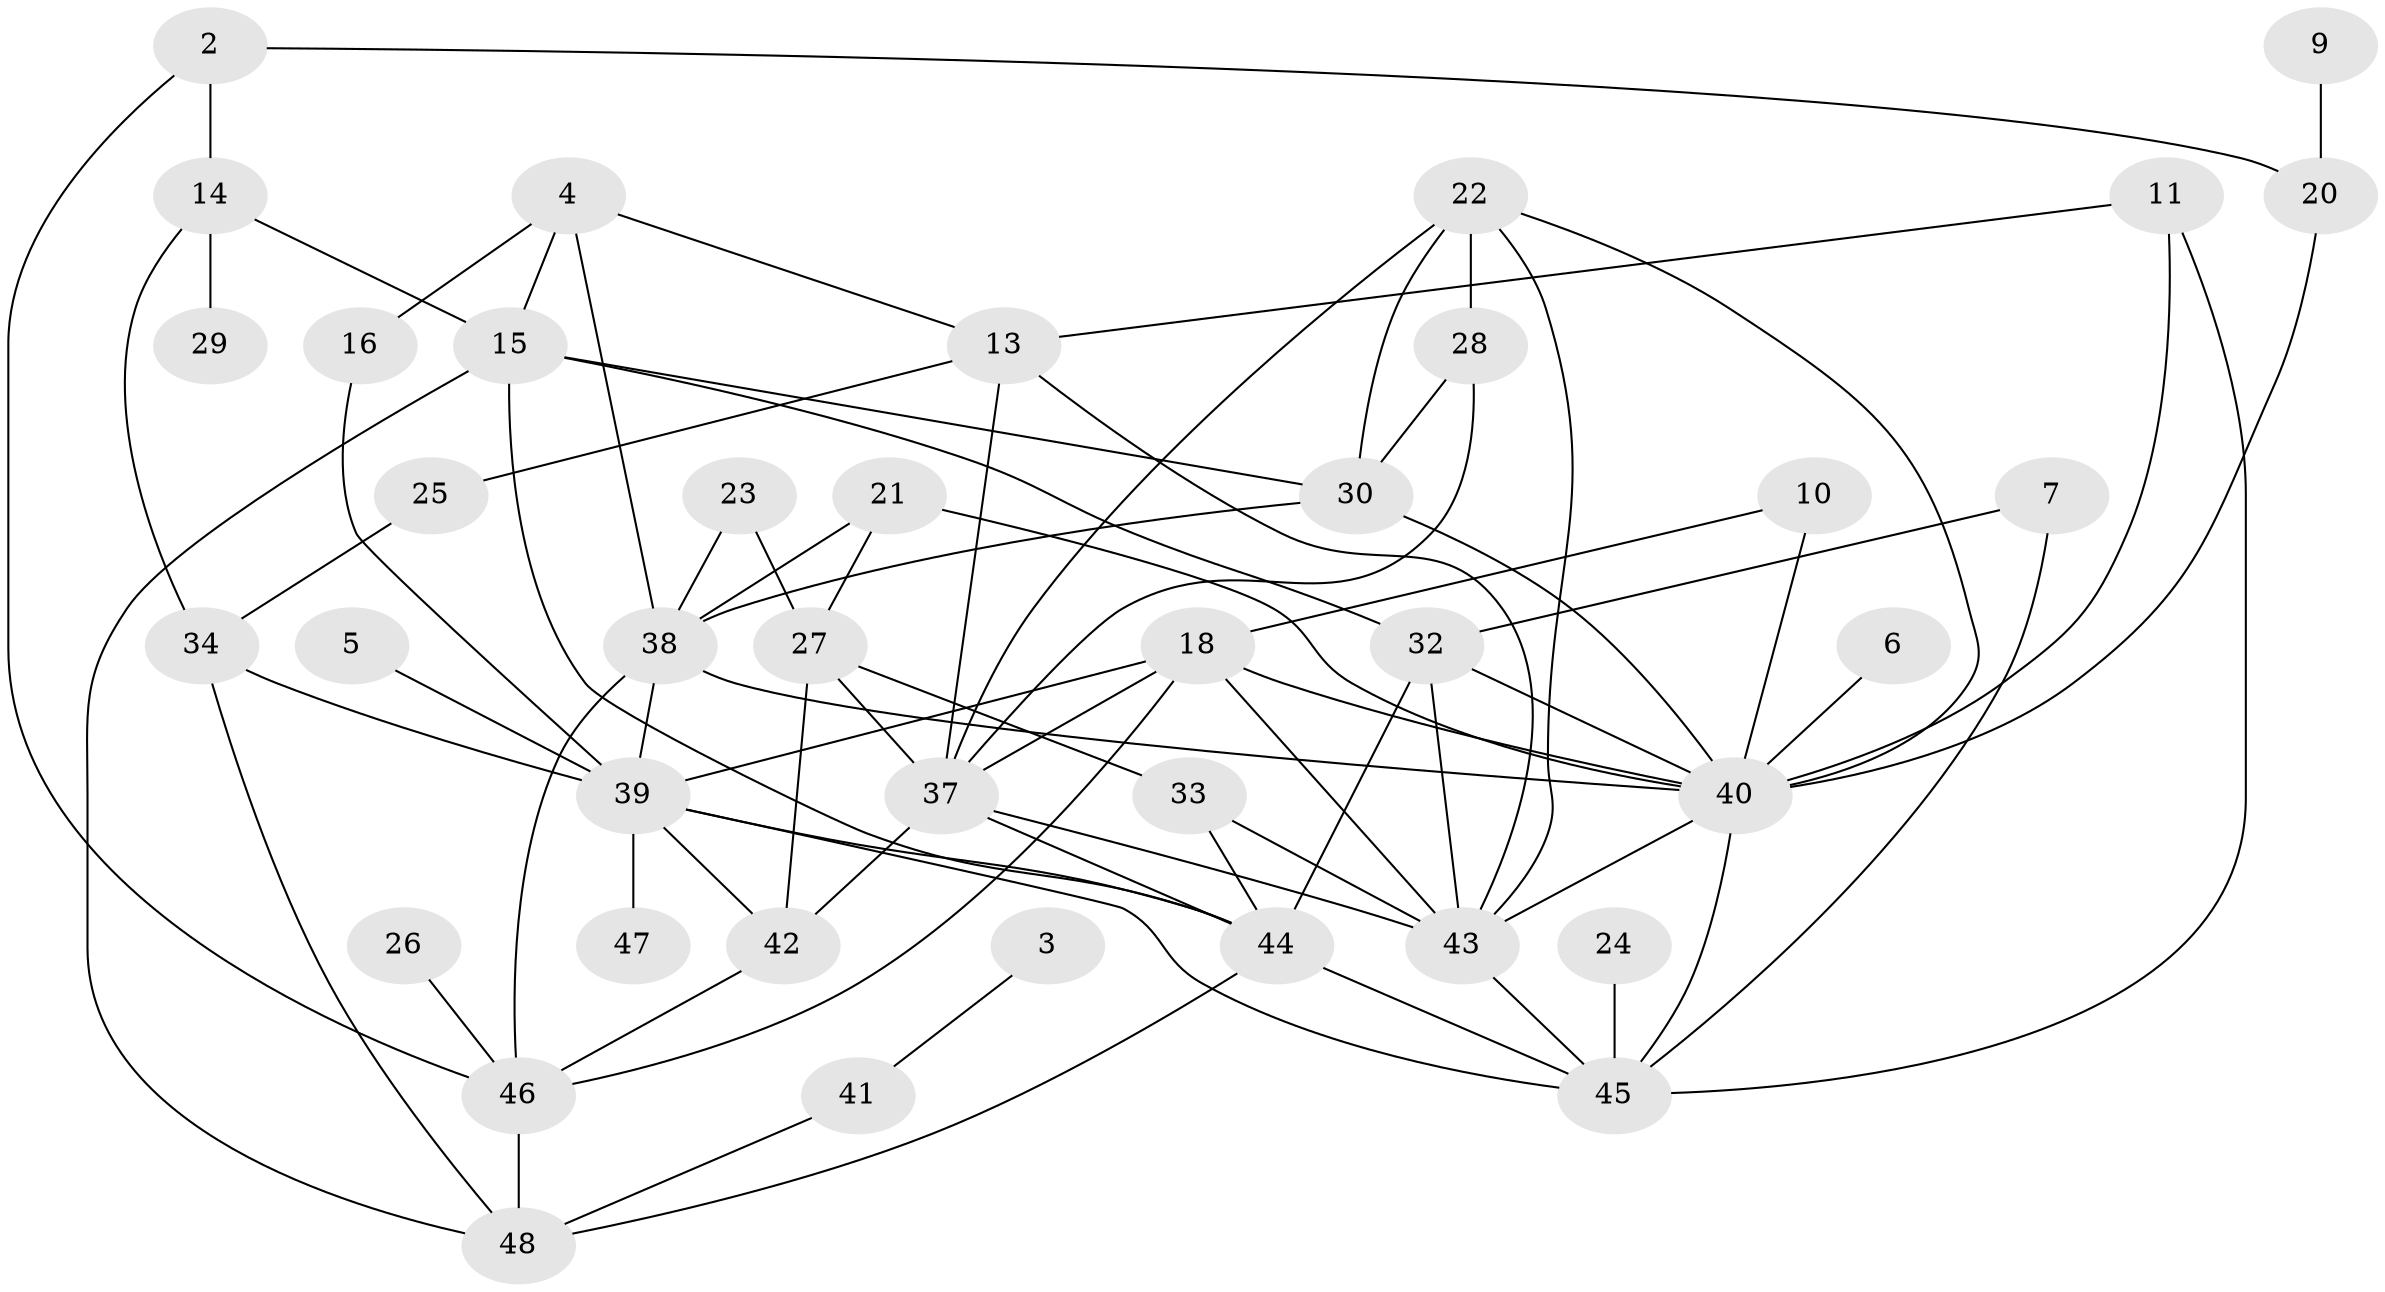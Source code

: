 // original degree distribution, {3: 0.12631578947368421, 0: 0.07368421052631578, 6: 0.10526315789473684, 2: 0.2, 1: 0.23157894736842105, 4: 0.21052631578947367, 5: 0.031578947368421054, 8: 0.010526315789473684, 7: 0.010526315789473684}
// Generated by graph-tools (version 1.1) at 2025/49/03/09/25 03:49:15]
// undirected, 40 vertices, 80 edges
graph export_dot {
graph [start="1"]
  node [color=gray90,style=filled];
  2;
  3;
  4;
  5;
  6;
  7;
  9;
  10;
  11;
  13;
  14;
  15;
  16;
  18;
  20;
  21;
  22;
  23;
  24;
  25;
  26;
  27;
  28;
  29;
  30;
  32;
  33;
  34;
  37;
  38;
  39;
  40;
  41;
  42;
  43;
  44;
  45;
  46;
  47;
  48;
  2 -- 14 [weight=1.0];
  2 -- 20 [weight=1.0];
  2 -- 46 [weight=1.0];
  3 -- 41 [weight=1.0];
  4 -- 13 [weight=1.0];
  4 -- 15 [weight=1.0];
  4 -- 16 [weight=1.0];
  4 -- 38 [weight=1.0];
  5 -- 39 [weight=1.0];
  6 -- 40 [weight=1.0];
  7 -- 32 [weight=1.0];
  7 -- 45 [weight=1.0];
  9 -- 20 [weight=1.0];
  10 -- 18 [weight=1.0];
  10 -- 40 [weight=1.0];
  11 -- 13 [weight=1.0];
  11 -- 40 [weight=1.0];
  11 -- 45 [weight=1.0];
  13 -- 25 [weight=1.0];
  13 -- 37 [weight=1.0];
  13 -- 43 [weight=1.0];
  14 -- 15 [weight=1.0];
  14 -- 29 [weight=1.0];
  14 -- 34 [weight=1.0];
  15 -- 30 [weight=1.0];
  15 -- 32 [weight=1.0];
  15 -- 44 [weight=1.0];
  15 -- 48 [weight=1.0];
  16 -- 39 [weight=1.0];
  18 -- 37 [weight=1.0];
  18 -- 39 [weight=1.0];
  18 -- 40 [weight=1.0];
  18 -- 43 [weight=1.0];
  18 -- 46 [weight=1.0];
  20 -- 40 [weight=1.0];
  21 -- 27 [weight=1.0];
  21 -- 38 [weight=1.0];
  21 -- 40 [weight=2.0];
  22 -- 28 [weight=1.0];
  22 -- 30 [weight=1.0];
  22 -- 37 [weight=1.0];
  22 -- 40 [weight=1.0];
  22 -- 43 [weight=1.0];
  23 -- 27 [weight=1.0];
  23 -- 38 [weight=1.0];
  24 -- 45 [weight=1.0];
  25 -- 34 [weight=1.0];
  26 -- 46 [weight=1.0];
  27 -- 33 [weight=1.0];
  27 -- 37 [weight=1.0];
  27 -- 42 [weight=1.0];
  28 -- 30 [weight=1.0];
  28 -- 37 [weight=1.0];
  30 -- 38 [weight=1.0];
  30 -- 40 [weight=1.0];
  32 -- 40 [weight=1.0];
  32 -- 43 [weight=1.0];
  32 -- 44 [weight=2.0];
  33 -- 43 [weight=1.0];
  33 -- 44 [weight=1.0];
  34 -- 39 [weight=1.0];
  34 -- 48 [weight=1.0];
  37 -- 42 [weight=1.0];
  37 -- 43 [weight=1.0];
  37 -- 44 [weight=1.0];
  38 -- 39 [weight=1.0];
  38 -- 40 [weight=2.0];
  38 -- 46 [weight=1.0];
  39 -- 42 [weight=1.0];
  39 -- 44 [weight=1.0];
  39 -- 45 [weight=1.0];
  39 -- 47 [weight=2.0];
  40 -- 43 [weight=1.0];
  40 -- 45 [weight=1.0];
  41 -- 48 [weight=1.0];
  42 -- 46 [weight=1.0];
  43 -- 45 [weight=1.0];
  44 -- 45 [weight=1.0];
  44 -- 48 [weight=1.0];
  46 -- 48 [weight=1.0];
}
